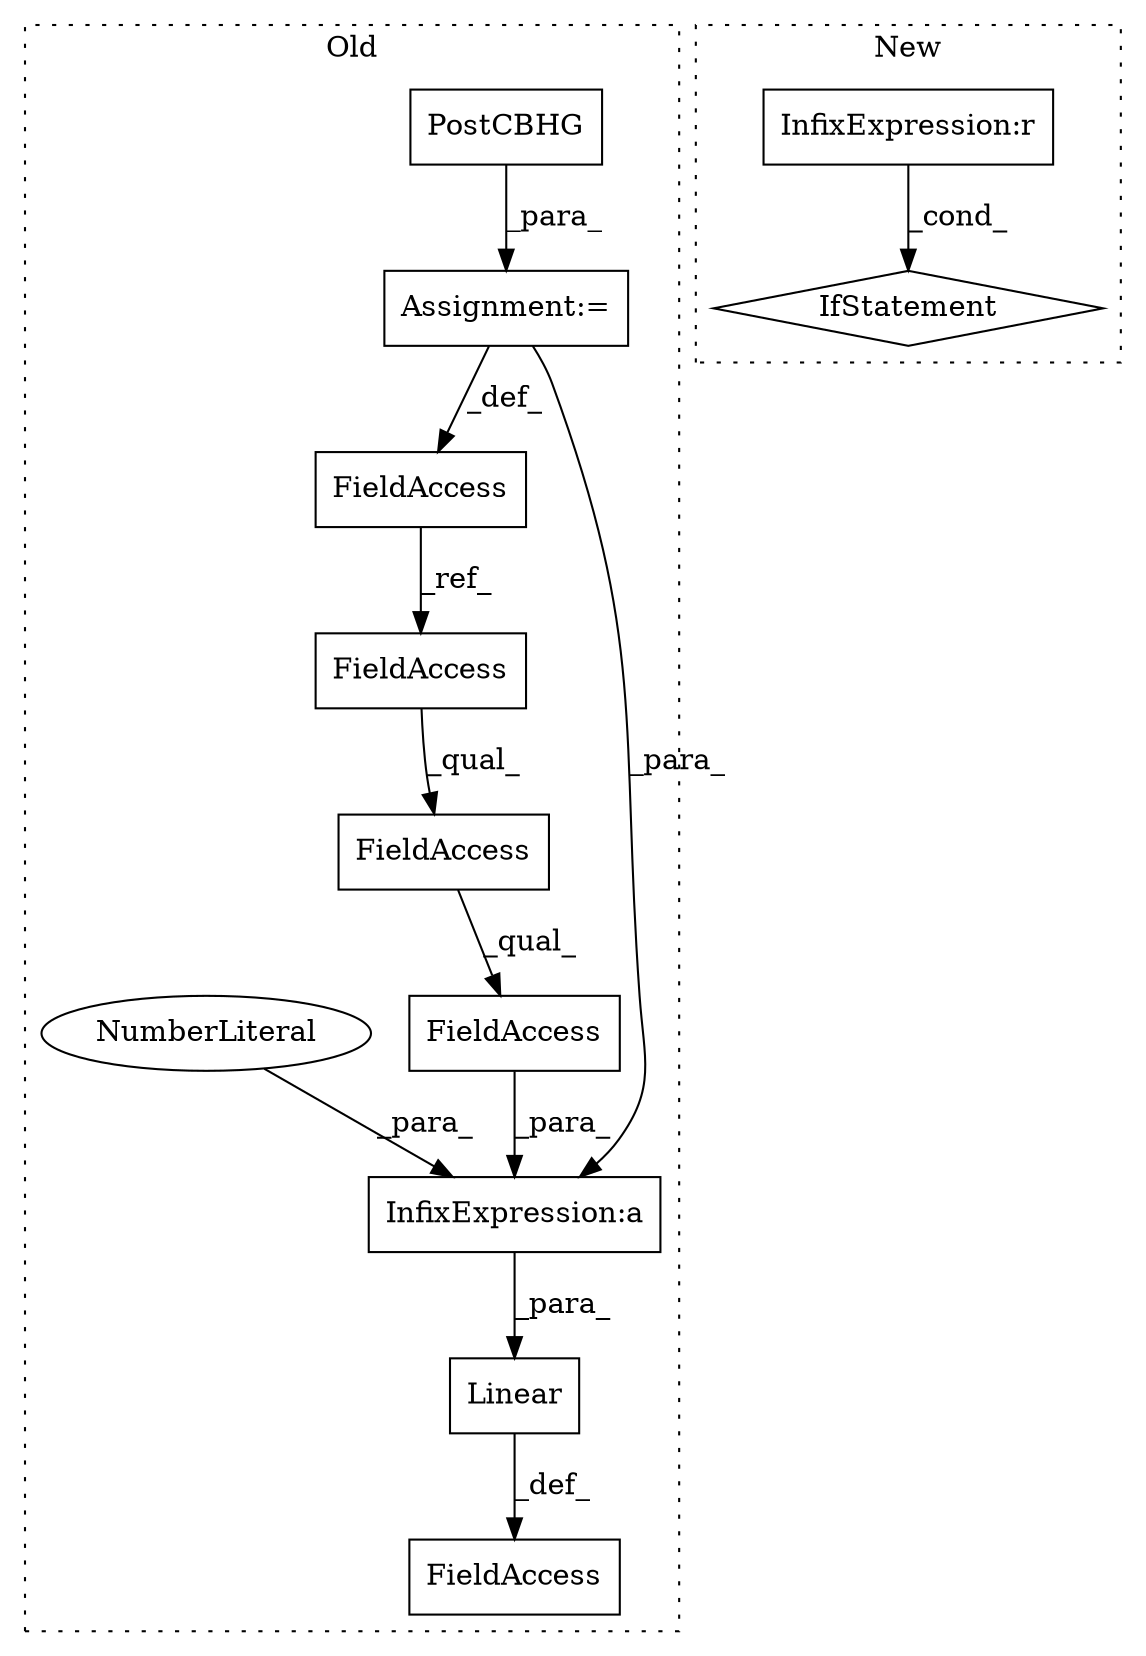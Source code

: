 digraph G {
subgraph cluster0 {
1 [label="PostCBHG" a="32" s="1166,1182" l="9,1" shape="box"];
3 [label="FieldAccess" a="22" s="1216" l="30" shape="box"];
4 [label="FieldAccess" a="22" s="1216" l="17" shape="box"];
5 [label="FieldAccess" a="22" s="1189" l="16" shape="box"];
6 [label="FieldAccess" a="22" s="1153" l="12" shape="box"];
7 [label="InfixExpression:a" a="27" s="1246" l="3" shape="box"];
8 [label="NumberLiteral" a="34" s="1249" l="1" shape="ellipse"];
9 [label="Linear" a="32" s="1209,1261" l="7,1" shape="box"];
10 [label="Assignment:=" a="7" s="1165" l="1" shape="box"];
12 [label="FieldAccess" a="22" s="1216" l="12" shape="box"];
label = "Old";
style="dotted";
}
subgraph cluster1 {
2 [label="IfStatement" a="25" s="852" l="3" shape="diamond"];
11 [label="InfixExpression:r" a="27" s="847" l="3" shape="box"];
label = "New";
style="dotted";
}
1 -> 10 [label="_para_"];
3 -> 7 [label="_para_"];
4 -> 3 [label="_qual_"];
6 -> 12 [label="_ref_"];
7 -> 9 [label="_para_"];
8 -> 7 [label="_para_"];
9 -> 5 [label="_def_"];
10 -> 7 [label="_para_"];
10 -> 6 [label="_def_"];
11 -> 2 [label="_cond_"];
12 -> 4 [label="_qual_"];
}